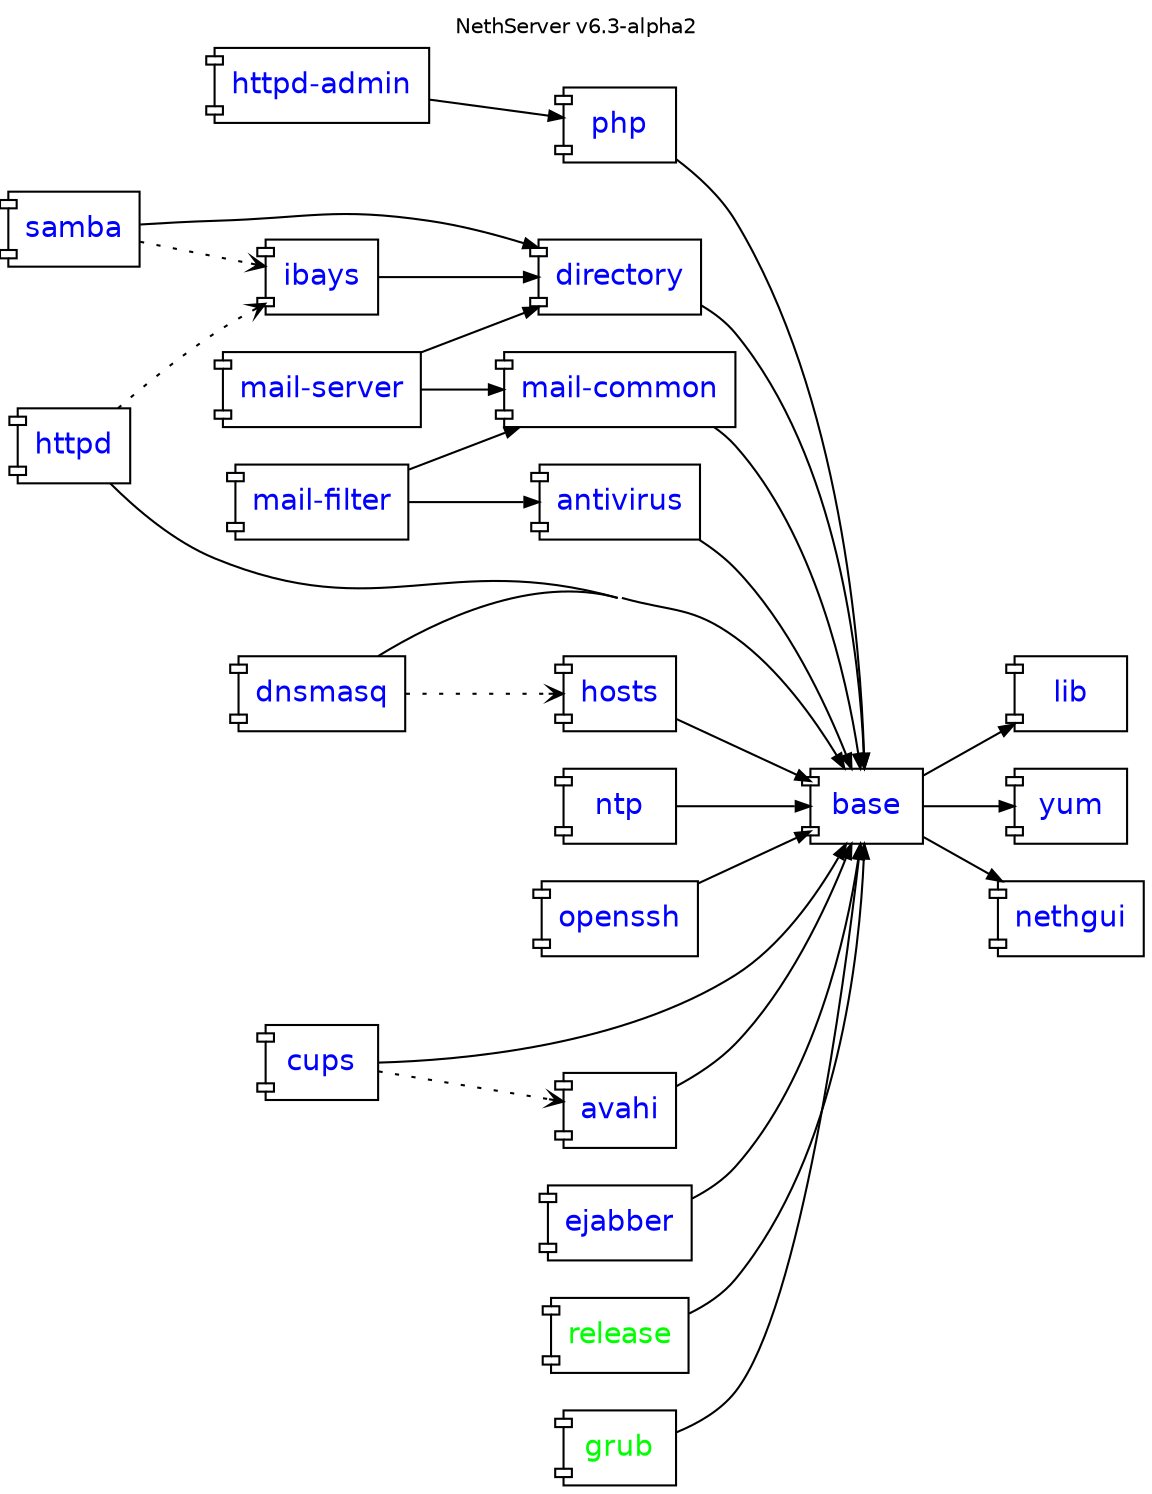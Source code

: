 digraph "v6.3-alpha2" {
    rankdir = "LR"; compound = true; concentrate = true; fontname = "Helvetica"; fontnames="svg"; fontsize=10.0; label="NethServer v6.3-alpha2"; labelloc = "t"

    node [shape="component",fontname="Helvetica"];
    edge [arrowsize=0.7];

    httpd_admin [fontcolor=blue,label="httpd-admin",URL="http://dev.nethesis.it/projects/nethserver-httpd-admin"];
    base [fontcolor=blue,URL="http://dev.nethesis.it/projects/nethserver-base"];
    directory [fontcolor=blue,URL="http://dev.nethesis.it/projects/nethserver-directory"];    
    samba [fontcolor=blue,URL="http://dev.nethesis.it/projects/nethserver-samba"];    
    ibays [fontcolor=blue,URL="http://dev.nethesis.it/projects/nethserver-ibays"];    
    lib [fontcolor=blue,URL="http://dev.nethesis.it/projects/nethserver-lib"];    
    httpd [fontcolor=blue,URL="http://dev.nethesis.it/projects/nethserver-httpd"];    
    hosts [fontcolor=blue,URL="http://dev.nethesis.it/projects/nethserver-hosts"];
    php [fontcolor=blue,URL="http://dev.nethesis.it/projects/nethserver-php"];
    yum [fontcolor=blue,URL="http://dev.nethesis.it/projects/nethserver-yum"];
    ntp [fontcolor=blue,URL="http://dev.nethesis.it/projects/nethserver-ntp"];
    dnsmasq [fontcolor=blue,URL="http://dev.nethesis.it/projects/nethserver-dnsmasq"];
    mails [label="mail-server",fontcolor=blue,URL="http://dev.nethesis.it/projects/nethserver-mail-server"];
    mailf [label="mail-filter",fontcolor=blue,URL="http://dev.nethesis.it/projects/nethserver-mail-filter"];
    mailc [label="mail-common",fontcolor=blue,URL="http://dev.nethesis.it/projects/nethserver-mail-common"];
    nethgui [fontcolor=blue,URL="http://dev.nethesis.it/projects/nethgui"];    
    openssh [fontcolor=blue,URL="http://dev.nethesis.it/projects/nethserver-openssh"];
    antivirus [fontcolor=blue,URL="http://dev.nethesis.it/projects/nethserver-antivirus"];
    cups [fontcolor=blue,URL="http://dev.nethesis.it/projects/nethserver-cups"];
    avahi [fontcolor=blue];
    ejabber [fontcolor=blue,URL="http://dev.nethesis.it/projects/nethserver-ejabberd"];

    release [fontcolor=green,URL="https://dev.nethesis.it/projects/nethserver-base/repository/nethserver-release"];
    grub [fontcolor=green,URL="https://dev.nethesis.it/projects/nethserver-base/repository/nethserver-grub"];
                   
    base -> lib
    base -> nethgui
    openssh -> base
    directory -> base
    samba -> directory
    ibays -> directory
    httpd -> base
    httpd -> ibays [style=dotted,arrowhead=vee];
    dnsmasq -> hosts [style=dotted,arrowhead=vee];
    dnsmasq -> base
    hosts -> base
    httpd_admin -> php
    samba -> ibays [style=dotted,arrowhead=vee];
    base -> yum
    ntp -> base
    php -> base
    mails -> directory
    mails -> mailc
    mailf -> mailc
    mailf -> antivirus
    mailc -> base
    antivirus -> base
    release -> base
    grub -> base
    cups -> base
    avahi -> base
    cups -> avahi [style=dotted,arrowhead=vee];
    ejabber -> base

}
